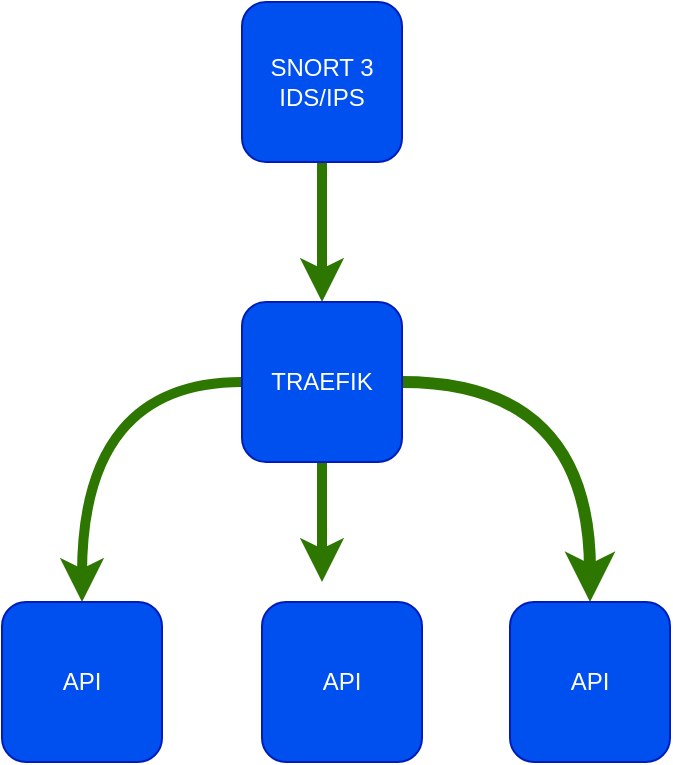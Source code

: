 <mxfile>
    <diagram id="2B8PpXw70xZs4xQcILmP" name="Page-1">
        <mxGraphModel dx="757" dy="785" grid="1" gridSize="10" guides="1" tooltips="1" connect="1" arrows="1" fold="1" page="1" pageScale="1" pageWidth="827" pageHeight="1169" background="none" math="0" shadow="0">
            <root>
                <mxCell id="0"/>
                <mxCell id="1" parent="0"/>
                <mxCell id="3" style="edgeStyle=orthogonalEdgeStyle;orthogonalLoop=1;jettySize=auto;html=1;fontColor=#5AA9E6;curved=1;fillColor=#60a917;strokeColor=#2D7600;strokeWidth=5;" edge="1" parent="1" source="2">
                    <mxGeometry relative="1" as="geometry">
                        <mxPoint x="320" y="200" as="targetPoint"/>
                    </mxGeometry>
                </mxCell>
                <mxCell id="2" value="SNORT 3&lt;br&gt;IDS/IPS" style="whiteSpace=wrap;html=1;aspect=fixed;rounded=1;fillColor=#0050ef;strokeColor=#001DBC;fontColor=#ffffff;" vertex="1" parent="1">
                    <mxGeometry x="280" y="50" width="80" height="80" as="geometry"/>
                </mxCell>
                <mxCell id="8" style="edgeStyle=orthogonalEdgeStyle;orthogonalLoop=1;jettySize=auto;html=1;fontColor=#5AA9E6;curved=1;fillColor=#60a917;strokeColor=#2D7600;strokeWidth=5;" edge="1" parent="1" source="4">
                    <mxGeometry relative="1" as="geometry">
                        <mxPoint x="320" y="340" as="targetPoint"/>
                    </mxGeometry>
                </mxCell>
                <mxCell id="9" style="edgeStyle=orthogonalEdgeStyle;orthogonalLoop=1;jettySize=auto;html=1;fontColor=#5AA9E6;curved=1;fillColor=#60a917;strokeColor=#2D7600;strokeWidth=5;" edge="1" parent="1" source="4" target="7">
                    <mxGeometry relative="1" as="geometry"/>
                </mxCell>
                <mxCell id="10" style="edgeStyle=orthogonalEdgeStyle;orthogonalLoop=1;jettySize=auto;html=1;exitX=1;exitY=0.5;exitDx=0;exitDy=0;entryX=0.5;entryY=0;entryDx=0;entryDy=0;fontColor=#5AA9E6;curved=1;fillColor=#60a917;strokeColor=#2D7600;strokeWidth=6;" edge="1" parent="1" source="4" target="5">
                    <mxGeometry relative="1" as="geometry"/>
                </mxCell>
                <mxCell id="4" value="TRAEFIK" style="whiteSpace=wrap;html=1;aspect=fixed;rounded=1;fillColor=#0050ef;strokeColor=#001DBC;fontColor=#ffffff;" vertex="1" parent="1">
                    <mxGeometry x="280" y="200" width="80" height="80" as="geometry"/>
                </mxCell>
                <mxCell id="5" value="API" style="whiteSpace=wrap;html=1;aspect=fixed;rounded=1;fillColor=#0050ef;strokeColor=#001DBC;fontColor=#ffffff;" vertex="1" parent="1">
                    <mxGeometry x="414" y="350" width="80" height="80" as="geometry"/>
                </mxCell>
                <mxCell id="6" value="API" style="whiteSpace=wrap;html=1;aspect=fixed;rounded=1;fillColor=#0050ef;strokeColor=#001DBC;fontColor=#ffffff;" vertex="1" parent="1">
                    <mxGeometry x="290" y="350" width="80" height="80" as="geometry"/>
                </mxCell>
                <mxCell id="7" value="API" style="whiteSpace=wrap;html=1;aspect=fixed;rounded=1;fillColor=#0050ef;strokeColor=#001DBC;fontColor=#ffffff;" vertex="1" parent="1">
                    <mxGeometry x="160" y="350" width="80" height="80" as="geometry"/>
                </mxCell>
            </root>
        </mxGraphModel>
    </diagram>
</mxfile>